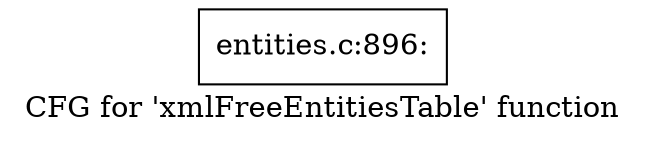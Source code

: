 digraph "CFG for 'xmlFreeEntitiesTable' function" {
	label="CFG for 'xmlFreeEntitiesTable' function";

	Node0x4b110b0 [shape=record,label="{entities.c:896:}"];
}
